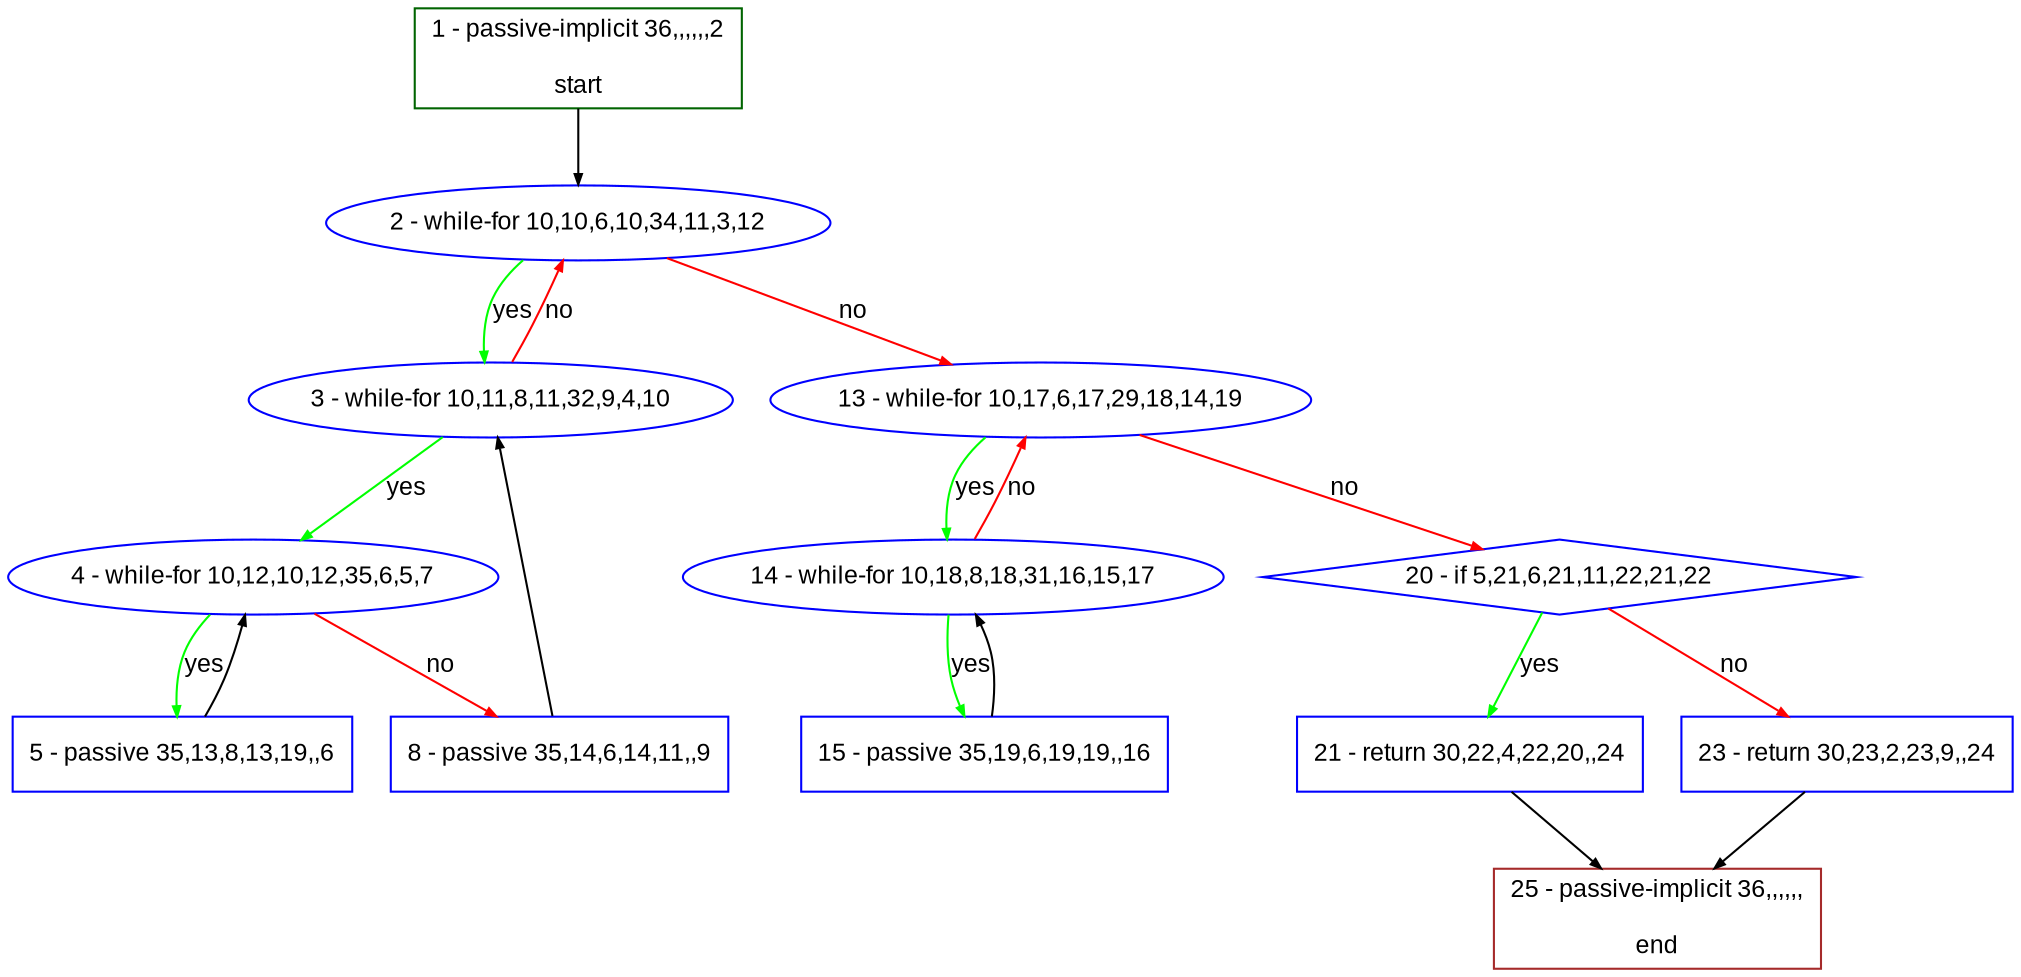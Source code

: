digraph "" {
  graph [bgcolor="white", fillcolor="#FFFFCC", pack="true", packmode="clust", fontname="Arial", label="", fontsize="12", compound="true", style="rounded,filled"];
  node [node_initialized="no", fillcolor="white", fontname="Arial", label="", color="grey", fontsize="12", fixedsize="false", compound="true", shape="rectangle", style="filled"];
  edge [arrowtail="none", lhead="", fontcolor="black", fontname="Arial", label="", color="black", fontsize="12", arrowhead="normal", arrowsize="0.5", compound="true", ltail="", dir="forward"];
  __N1 [fillcolor="#ffffff", label="2 - while-for 10,10,6,10,34,11,3,12", color="#0000ff", shape="oval", style="filled"];
  __N2 [fillcolor="#ffffff", label="1 - passive-implicit 36,,,,,,2\n\nstart", color="#006400", shape="box", style="filled"];
  __N3 [fillcolor="#ffffff", label="3 - while-for 10,11,8,11,32,9,4,10", color="#0000ff", shape="oval", style="filled"];
  __N4 [fillcolor="#ffffff", label="13 - while-for 10,17,6,17,29,18,14,19", color="#0000ff", shape="oval", style="filled"];
  __N5 [fillcolor="#ffffff", label="4 - while-for 10,12,10,12,35,6,5,7", color="#0000ff", shape="oval", style="filled"];
  __N6 [fillcolor="#ffffff", label="5 - passive 35,13,8,13,19,,6", color="#0000ff", shape="box", style="filled"];
  __N7 [fillcolor="#ffffff", label="8 - passive 35,14,6,14,11,,9", color="#0000ff", shape="box", style="filled"];
  __N8 [fillcolor="#ffffff", label="14 - while-for 10,18,8,18,31,16,15,17", color="#0000ff", shape="oval", style="filled"];
  __N9 [fillcolor="#ffffff", label="20 - if 5,21,6,21,11,22,21,22", color="#0000ff", shape="diamond", style="filled"];
  __N10 [fillcolor="#ffffff", label="15 - passive 35,19,6,19,19,,16", color="#0000ff", shape="box", style="filled"];
  __N11 [fillcolor="#ffffff", label="21 - return 30,22,4,22,20,,24", color="#0000ff", shape="box", style="filled"];
  __N12 [fillcolor="#ffffff", label="23 - return 30,23,2,23,9,,24", color="#0000ff", shape="box", style="filled"];
  __N13 [fillcolor="#ffffff", label="25 - passive-implicit 36,,,,,,\n\nend", color="#a52a2a", shape="box", style="filled"];
  __N2 -> __N1 [arrowtail="none", color="#000000", label="", arrowhead="normal", dir="forward"];
  __N1 -> __N3 [arrowtail="none", color="#00ff00", label="yes", arrowhead="normal", dir="forward"];
  __N3 -> __N1 [arrowtail="none", color="#ff0000", label="no", arrowhead="normal", dir="forward"];
  __N1 -> __N4 [arrowtail="none", color="#ff0000", label="no", arrowhead="normal", dir="forward"];
  __N3 -> __N5 [arrowtail="none", color="#00ff00", label="yes", arrowhead="normal", dir="forward"];
  __N5 -> __N6 [arrowtail="none", color="#00ff00", label="yes", arrowhead="normal", dir="forward"];
  __N6 -> __N5 [arrowtail="none", color="#000000", label="", arrowhead="normal", dir="forward"];
  __N5 -> __N7 [arrowtail="none", color="#ff0000", label="no", arrowhead="normal", dir="forward"];
  __N7 -> __N3 [arrowtail="none", color="#000000", label="", arrowhead="normal", dir="forward"];
  __N4 -> __N8 [arrowtail="none", color="#00ff00", label="yes", arrowhead="normal", dir="forward"];
  __N8 -> __N4 [arrowtail="none", color="#ff0000", label="no", arrowhead="normal", dir="forward"];
  __N4 -> __N9 [arrowtail="none", color="#ff0000", label="no", arrowhead="normal", dir="forward"];
  __N8 -> __N10 [arrowtail="none", color="#00ff00", label="yes", arrowhead="normal", dir="forward"];
  __N10 -> __N8 [arrowtail="none", color="#000000", label="", arrowhead="normal", dir="forward"];
  __N9 -> __N11 [arrowtail="none", color="#00ff00", label="yes", arrowhead="normal", dir="forward"];
  __N9 -> __N12 [arrowtail="none", color="#ff0000", label="no", arrowhead="normal", dir="forward"];
  __N11 -> __N13 [arrowtail="none", color="#000000", label="", arrowhead="normal", dir="forward"];
  __N12 -> __N13 [arrowtail="none", color="#000000", label="", arrowhead="normal", dir="forward"];
}
